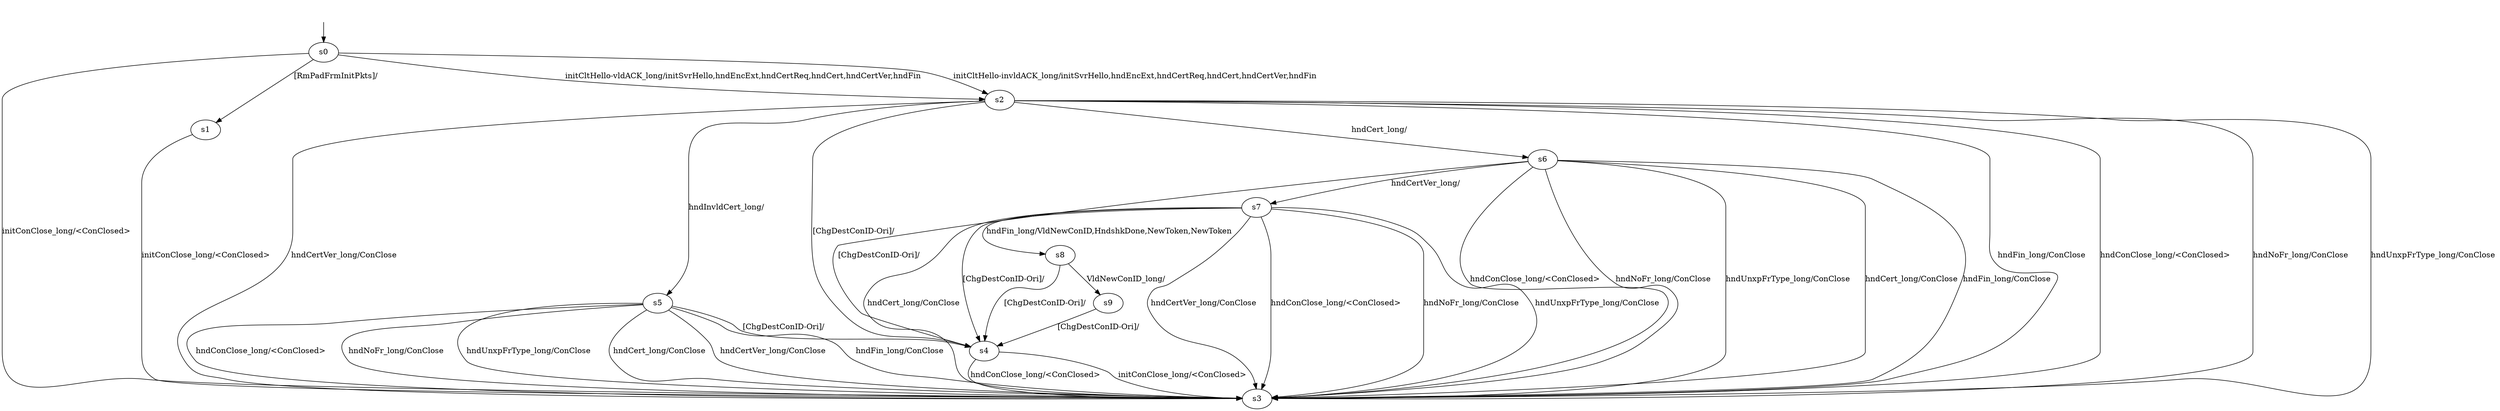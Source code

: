 digraph "../results/ngtcp2Models/ngtcp2-BWCA-lCS-0/learnedModel" {
s0 [label=s0];
s1 [label=s1];
s2 [label=s2];
s3 [label=s3];
s4 [label=s4];
s5 [label=s5];
s6 [label=s6];
s7 [label=s7];
s8 [label=s8];
s9 [label=s9];
s0 -> s3  [label="initConClose_long/<ConClosed> "];
s0 -> s2  [label="initCltHello-vldACK_long/initSvrHello,hndEncExt,hndCertReq,hndCert,hndCertVer,hndFin "];
s0 -> s2  [label="initCltHello-invldACK_long/initSvrHello,hndEncExt,hndCertReq,hndCert,hndCertVer,hndFin "];
s0 -> s1  [label="[RmPadFrmInitPkts]/ "];
s1 -> s3  [label="initConClose_long/<ConClosed> "];
s2 -> s3  [label="hndFin_long/ConClose "];
s2 -> s3  [label="hndConClose_long/<ConClosed> "];
s2 -> s3  [label="hndNoFr_long/ConClose "];
s2 -> s3  [label="hndUnxpFrType_long/ConClose "];
s2 -> s6  [label="hndCert_long/ "];
s2 -> s3  [label="hndCertVer_long/ConClose "];
s2 -> s5  [label="hndInvldCert_long/ "];
s2 -> s4  [label="[ChgDestConID-Ori]/ "];
s4 -> s3  [label="initConClose_long/<ConClosed> "];
s4 -> s3  [label="hndConClose_long/<ConClosed> "];
s5 -> s3  [label="hndFin_long/ConClose "];
s5 -> s3  [label="hndConClose_long/<ConClosed> "];
s5 -> s3  [label="hndNoFr_long/ConClose "];
s5 -> s3  [label="hndUnxpFrType_long/ConClose "];
s5 -> s3  [label="hndCert_long/ConClose "];
s5 -> s3  [label="hndCertVer_long/ConClose "];
s5 -> s4  [label="[ChgDestConID-Ori]/ "];
s6 -> s3  [label="hndFin_long/ConClose "];
s6 -> s3  [label="hndConClose_long/<ConClosed> "];
s6 -> s3  [label="hndNoFr_long/ConClose "];
s6 -> s3  [label="hndUnxpFrType_long/ConClose "];
s6 -> s3  [label="hndCert_long/ConClose "];
s6 -> s7  [label="hndCertVer_long/ "];
s6 -> s4  [label="[ChgDestConID-Ori]/ "];
s7 -> s8  [label="hndFin_long/VldNewConID,HndshkDone,NewToken,NewToken "];
s7 -> s3  [label="hndConClose_long/<ConClosed> "];
s7 -> s3  [label="hndNoFr_long/ConClose "];
s7 -> s3  [label="hndUnxpFrType_long/ConClose "];
s7 -> s3  [label="hndCert_long/ConClose "];
s7 -> s3  [label="hndCertVer_long/ConClose "];
s7 -> s4  [label="[ChgDestConID-Ori]/ "];
s8 -> s9  [label="VldNewConID_long/ "];
s8 -> s4  [label="[ChgDestConID-Ori]/ "];
s9 -> s4  [label="[ChgDestConID-Ori]/ "];
__start0 [label="", shape=none];
__start0 -> s0  [label=""];
}
